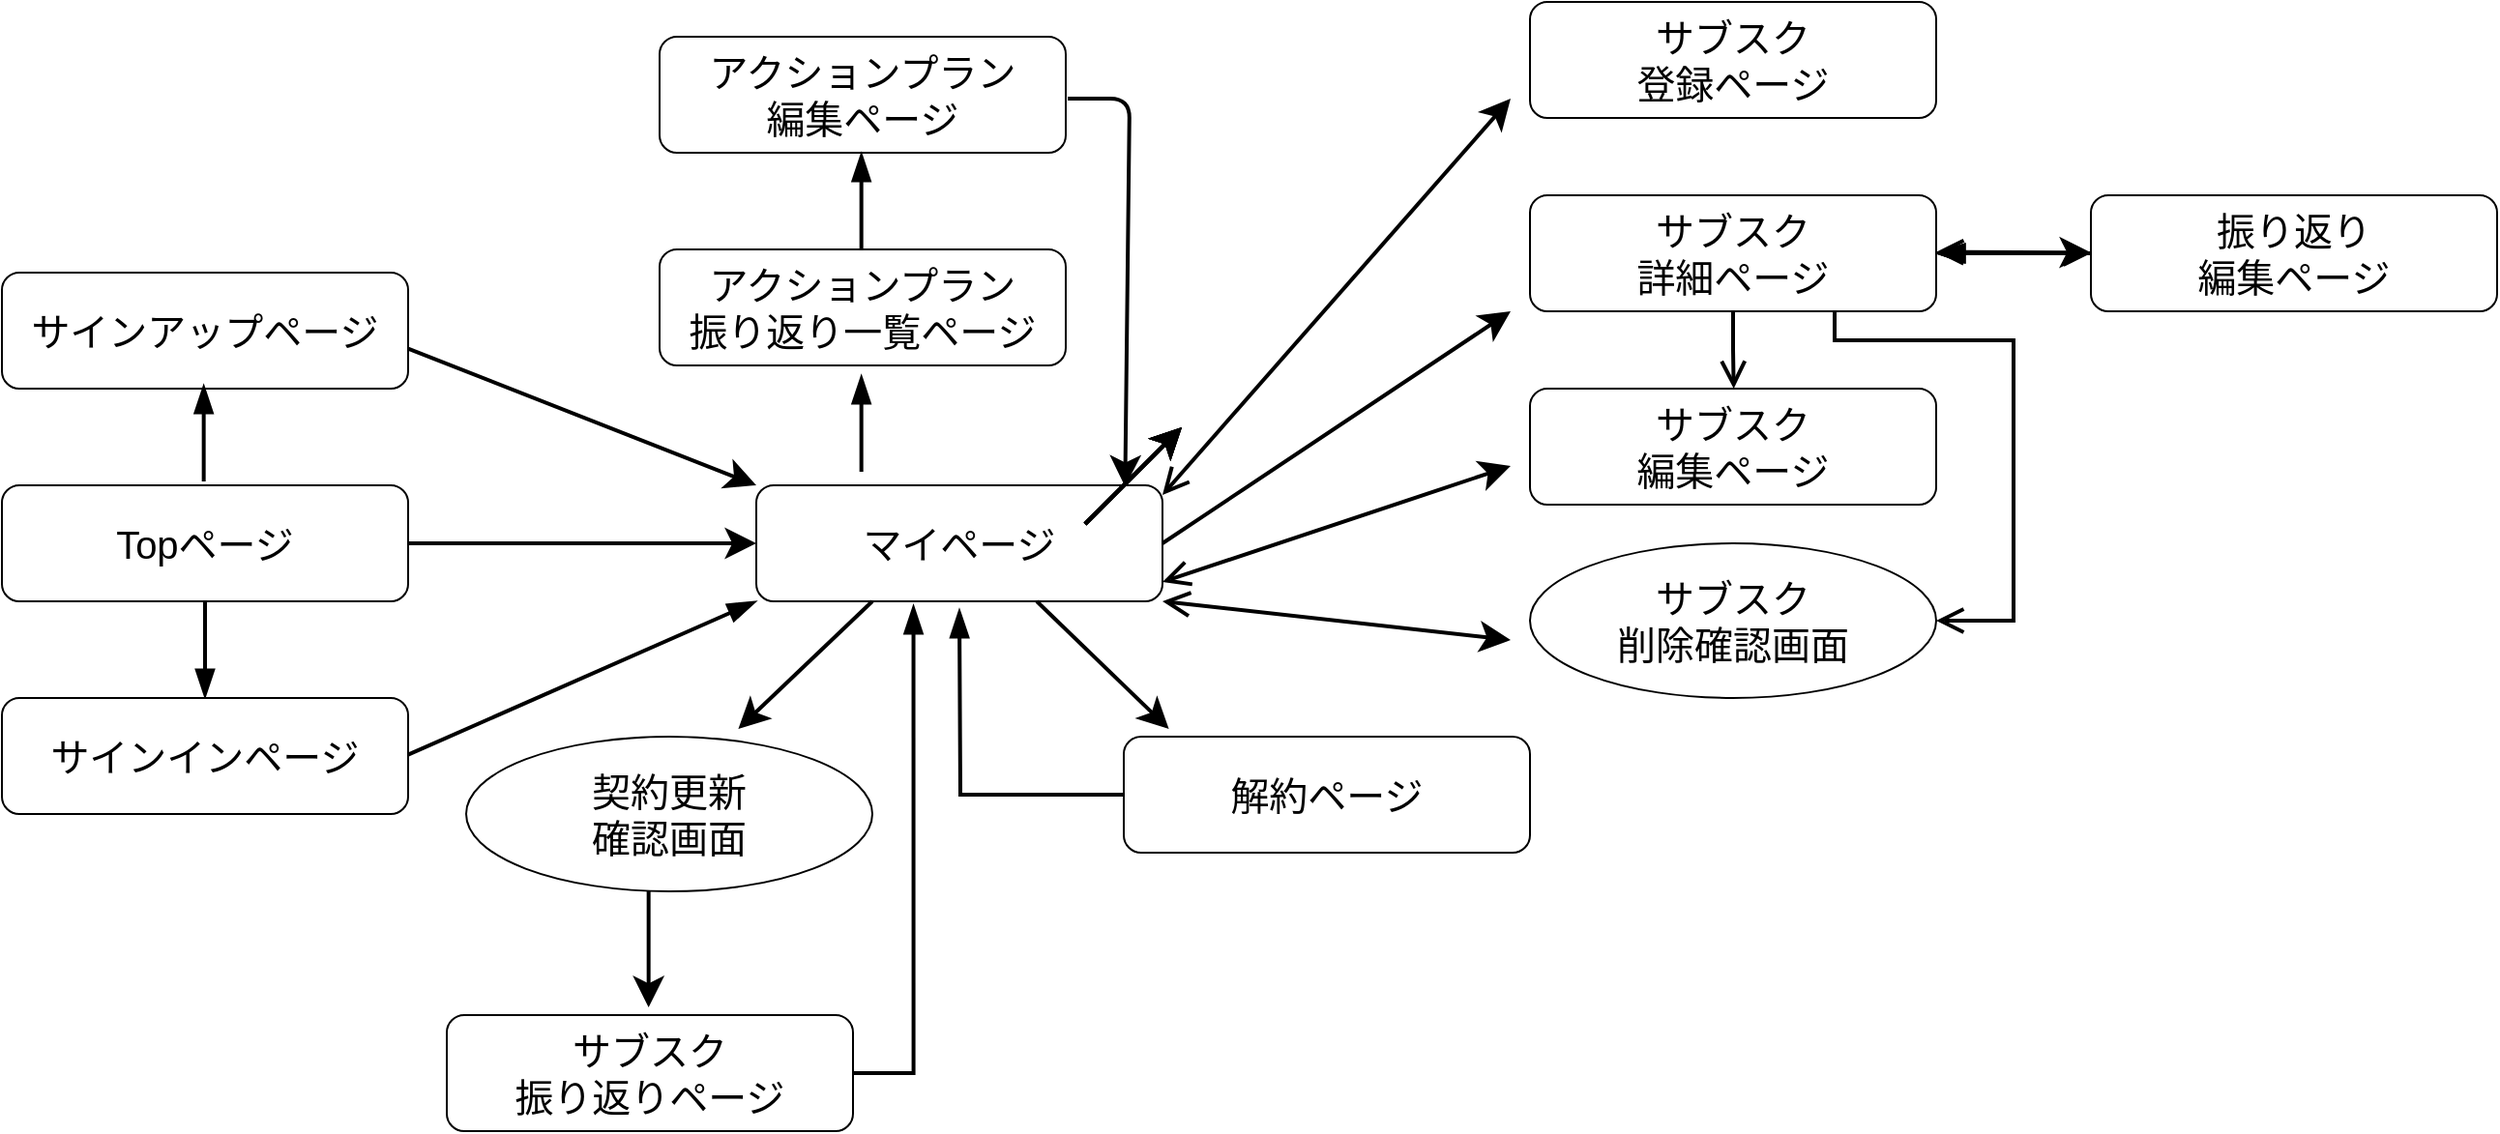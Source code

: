 <mxfile>
    <diagram id="J6ci4ZyoHDidFsTACrlb" name="ページ1">
        <mxGraphModel dx="1432" dy="1608" grid="1" gridSize="10" guides="1" tooltips="1" connect="1" arrows="1" fold="1" page="1" pageScale="1" pageWidth="1169" pageHeight="827" background="none" math="0" shadow="0">
            <root>
                <mxCell id="0"/>
                <mxCell id="1" parent="0"/>
                <mxCell id="106" value="" style="edgeStyle=orthogonalEdgeStyle;rounded=0;orthogonalLoop=1;jettySize=auto;html=1;startArrow=none;startFill=0;endArrow=blockThin;endFill=1;startSize=10;endSize=10;strokeWidth=2;" edge="1" parent="1" source="107" target="109">
                    <mxGeometry relative="1" as="geometry"/>
                </mxCell>
                <mxCell id="107" value="&lt;font style=&quot;font-size: 20px&quot;&gt;Topページ&lt;/font&gt;" style="rounded=1;whiteSpace=wrap;html=1;" vertex="1" parent="1">
                    <mxGeometry x="654" y="-24" width="210" height="60" as="geometry"/>
                </mxCell>
                <mxCell id="108" value="&lt;font style=&quot;font-size: 20px&quot;&gt;マイページ&lt;/font&gt;" style="rounded=1;whiteSpace=wrap;html=1;" vertex="1" parent="1">
                    <mxGeometry x="1044" y="-24" width="210" height="60" as="geometry"/>
                </mxCell>
                <mxCell id="109" value="&lt;font style=&quot;font-size: 20px&quot;&gt;サインインページ&lt;/font&gt;" style="rounded=1;whiteSpace=wrap;html=1;" vertex="1" parent="1">
                    <mxGeometry x="654" y="86" width="210" height="60" as="geometry"/>
                </mxCell>
                <mxCell id="110" value="&lt;span style=&quot;font-size: 20px&quot;&gt;サインアップページ&lt;/span&gt;" style="rounded=1;whiteSpace=wrap;html=1;" vertex="1" parent="1">
                    <mxGeometry x="654" y="-134" width="210" height="60" as="geometry"/>
                </mxCell>
                <mxCell id="111" style="edgeStyle=orthogonalEdgeStyle;rounded=0;orthogonalLoop=1;jettySize=auto;html=1;startArrow=none;startFill=0;endArrow=blockThin;endFill=1;startSize=10;endSize=10;strokeWidth=2;entryX=0.5;entryY=1;entryDx=0;entryDy=0;exitX=0;exitY=0.5;exitDx=0;exitDy=0;" edge="1" parent="1" source="112">
                    <mxGeometry relative="1" as="geometry">
                        <mxPoint x="1149" y="40" as="targetPoint"/>
                        <mxPoint x="1214" y="138" as="sourcePoint"/>
                    </mxGeometry>
                </mxCell>
                <mxCell id="112" value="&lt;font style=&quot;font-size: 20px&quot;&gt;解約ページ&lt;/font&gt;" style="rounded=1;whiteSpace=wrap;html=1;" vertex="1" parent="1">
                    <mxGeometry x="1234" y="106" width="210" height="60" as="geometry"/>
                </mxCell>
                <mxCell id="113" value="" style="edgeStyle=orthogonalEdgeStyle;rounded=0;orthogonalLoop=1;jettySize=auto;html=1;startArrow=none;startFill=0;endArrow=blockThin;endFill=1;startSize=10;endSize=10;strokeWidth=2;" edge="1" parent="1" source="116" target="123">
                    <mxGeometry relative="1" as="geometry"/>
                </mxCell>
                <mxCell id="114" value="" style="edgeStyle=orthogonalEdgeStyle;rounded=0;orthogonalLoop=1;jettySize=auto;html=1;startArrow=none;startFill=0;endArrow=blockThin;endFill=1;startSize=10;endSize=10;strokeWidth=2;" edge="1" parent="1" source="116" target="123">
                    <mxGeometry relative="1" as="geometry"/>
                </mxCell>
                <mxCell id="115" value="" style="edgeStyle=orthogonalEdgeStyle;rounded=0;orthogonalLoop=1;jettySize=auto;html=1;startArrow=open;startFill=0;endArrow=blockThin;endFill=1;startSize=10;endSize=10;strokeWidth=2;" edge="1" parent="1" source="116" target="123">
                    <mxGeometry relative="1" as="geometry"/>
                </mxCell>
                <mxCell id="116" value="&lt;font style=&quot;font-size: 20px&quot;&gt;振り返り&lt;br&gt;編集ページ&lt;br&gt;&lt;/font&gt;" style="rounded=1;whiteSpace=wrap;html=1;" vertex="1" parent="1">
                    <mxGeometry x="1734" y="-174" width="210" height="60" as="geometry"/>
                </mxCell>
                <mxCell id="117" value="&lt;font style=&quot;font-size: 20px&quot;&gt;アクションプラン&lt;br&gt;編集ページ&lt;br&gt;&lt;/font&gt;" style="rounded=1;whiteSpace=wrap;html=1;" vertex="1" parent="1">
                    <mxGeometry x="994" y="-256" width="210" height="60" as="geometry"/>
                </mxCell>
                <mxCell id="118" value="&lt;font style=&quot;font-size: 20px&quot;&gt;アクションプラン&lt;br&gt;振り返り一覧ページ&lt;br&gt;&lt;/font&gt;" style="rounded=1;whiteSpace=wrap;html=1;" vertex="1" parent="1">
                    <mxGeometry x="994" y="-146" width="210" height="60" as="geometry"/>
                </mxCell>
                <mxCell id="119" style="edgeStyle=orthogonalEdgeStyle;rounded=0;orthogonalLoop=1;jettySize=auto;html=1;exitX=1;exitY=0.5;exitDx=0;exitDy=0;startArrow=none;startFill=0;endArrow=blockThin;endFill=1;startSize=10;endSize=10;strokeWidth=2;entryX=0.387;entryY=1.033;entryDx=0;entryDy=0;entryPerimeter=0;" edge="1" parent="1" source="120" target="108">
                    <mxGeometry relative="1" as="geometry">
                        <mxPoint x="1134" y="280.667" as="targetPoint"/>
                    </mxGeometry>
                </mxCell>
                <mxCell id="120" value="&lt;font style=&quot;font-size: 20px&quot;&gt;サブスク&lt;br&gt;振り返りページ&lt;br&gt;&lt;/font&gt;" style="rounded=1;whiteSpace=wrap;html=1;" vertex="1" parent="1">
                    <mxGeometry x="884" y="250" width="210" height="60" as="geometry"/>
                </mxCell>
                <mxCell id="121" style="edgeStyle=orthogonalEdgeStyle;rounded=0;orthogonalLoop=1;jettySize=auto;html=1;exitX=0.5;exitY=1;exitDx=0;exitDy=0;startArrow=none;startFill=0;endArrow=open;endFill=0;startSize=10;endSize=10;strokeWidth=2;" edge="1" parent="1" source="123">
                    <mxGeometry relative="1" as="geometry">
                        <mxPoint x="1549.333" y="-74" as="targetPoint"/>
                    </mxGeometry>
                </mxCell>
                <mxCell id="122" style="edgeStyle=orthogonalEdgeStyle;rounded=0;orthogonalLoop=1;jettySize=auto;html=1;exitX=0.75;exitY=1;exitDx=0;exitDy=0;startArrow=none;startFill=0;endArrow=open;endFill=0;startSize=10;endSize=10;strokeWidth=2;entryX=1;entryY=0.5;entryDx=0;entryDy=0;" edge="1" parent="1" source="123" target="125">
                    <mxGeometry relative="1" as="geometry">
                        <mxPoint x="1694" y="126" as="targetPoint"/>
                        <Array as="points">
                            <mxPoint x="1601" y="-99"/>
                            <mxPoint x="1694" y="-99"/>
                            <mxPoint x="1694" y="46"/>
                        </Array>
                    </mxGeometry>
                </mxCell>
                <mxCell id="123" value="&lt;font style=&quot;font-size: 20px&quot;&gt;サブスク&lt;br&gt;詳細ページ&lt;br&gt;&lt;/font&gt;" style="rounded=1;whiteSpace=wrap;html=1;" vertex="1" parent="1">
                    <mxGeometry x="1444" y="-174" width="210" height="60" as="geometry"/>
                </mxCell>
                <mxCell id="124" value="&lt;font style=&quot;font-size: 20px&quot;&gt;サブスク&lt;br&gt;編集ページ&lt;br&gt;&lt;/font&gt;" style="rounded=1;whiteSpace=wrap;html=1;" vertex="1" parent="1">
                    <mxGeometry x="1444" y="-74" width="210" height="60" as="geometry"/>
                </mxCell>
                <mxCell id="125" value="&lt;font style=&quot;font-size: 20px&quot;&gt;サブスク&lt;br&gt;削除確認画面&lt;/font&gt;" style="ellipse;whiteSpace=wrap;html=1;" vertex="1" parent="1">
                    <mxGeometry x="1444" y="6" width="210" height="80" as="geometry"/>
                </mxCell>
                <mxCell id="126" value="&lt;font style=&quot;font-size: 20px&quot;&gt;サブスク&lt;br&gt;登録ページ&lt;br&gt;&lt;/font&gt;" style="rounded=1;whiteSpace=wrap;html=1;" vertex="1" parent="1">
                    <mxGeometry x="1444" y="-274" width="210" height="60" as="geometry"/>
                </mxCell>
                <mxCell id="127" value="&lt;span style=&quot;font-size: 20px&quot;&gt;契約更新&lt;/span&gt;&lt;br style=&quot;font-size: 20px&quot;&gt;&lt;span style=&quot;font-size: 20px&quot;&gt;確認画面&lt;/span&gt;" style="ellipse;whiteSpace=wrap;html=1;" vertex="1" parent="1">
                    <mxGeometry x="894" y="106" width="210" height="80" as="geometry"/>
                </mxCell>
                <mxCell id="128" value="" style="endArrow=classic;startArrow=none;html=1;exitX=1;exitY=0.5;exitDx=0;exitDy=0;entryX=0;entryY=0.5;entryDx=0;entryDy=0;strokeWidth=2;endSize=10;startSize=10;startFill=0;" edge="1" parent="1" source="107" target="108">
                    <mxGeometry width="50" height="50" relative="1" as="geometry">
                        <mxPoint x="1194" y="66" as="sourcePoint"/>
                        <mxPoint x="1244" y="16" as="targetPoint"/>
                        <Array as="points"/>
                    </mxGeometry>
                </mxCell>
                <mxCell id="129" value="" style="endArrow=classic;startArrow=none;html=1;exitX=1;exitY=0.5;exitDx=0;exitDy=0;entryX=0;entryY=0;entryDx=0;entryDy=0;strokeWidth=2;endSize=10;startSize=10;startFill=0;" edge="1" parent="1" target="108">
                    <mxGeometry width="50" height="50" relative="1" as="geometry">
                        <mxPoint x="864" y="-94.67" as="sourcePoint"/>
                        <mxPoint x="1044" y="-94.67" as="targetPoint"/>
                        <Array as="points"/>
                    </mxGeometry>
                </mxCell>
                <mxCell id="130" value="" style="endArrow=blockThin;startArrow=none;html=1;exitX=1;exitY=0.5;exitDx=0;exitDy=0;entryX=0;entryY=1;entryDx=0;entryDy=0;strokeWidth=2;endSize=10;startSize=10;endFill=1;startFill=0;" edge="1" parent="1" target="108">
                    <mxGeometry width="50" height="50" relative="1" as="geometry">
                        <mxPoint x="864" y="115.33" as="sourcePoint"/>
                        <mxPoint x="1044" y="186" as="targetPoint"/>
                        <Array as="points"/>
                    </mxGeometry>
                </mxCell>
                <mxCell id="131" value="" style="edgeStyle=orthogonalEdgeStyle;rounded=0;orthogonalLoop=1;jettySize=auto;html=1;startArrow=none;startFill=0;endArrow=blockThin;endFill=1;startSize=10;endSize=10;strokeWidth=2;" edge="1" parent="1">
                    <mxGeometry relative="1" as="geometry">
                        <mxPoint x="758.33" y="-26" as="sourcePoint"/>
                        <mxPoint x="758.33" y="-76" as="targetPoint"/>
                    </mxGeometry>
                </mxCell>
                <mxCell id="132" value="" style="edgeStyle=orthogonalEdgeStyle;rounded=0;orthogonalLoop=1;jettySize=auto;html=1;startArrow=none;startFill=0;endArrow=blockThin;endFill=1;startSize=10;endSize=10;strokeWidth=2;" edge="1" parent="1">
                    <mxGeometry relative="1" as="geometry">
                        <mxPoint x="1098.33" y="-31" as="sourcePoint"/>
                        <mxPoint x="1098.33" y="-81" as="targetPoint"/>
                    </mxGeometry>
                </mxCell>
                <mxCell id="133" value="" style="edgeStyle=orthogonalEdgeStyle;rounded=0;orthogonalLoop=1;jettySize=auto;html=1;startArrow=none;startFill=0;endArrow=blockThin;endFill=1;startSize=10;endSize=10;strokeWidth=2;" edge="1" parent="1">
                    <mxGeometry relative="1" as="geometry">
                        <mxPoint x="1098.33" y="-146" as="sourcePoint"/>
                        <mxPoint x="1098.33" y="-196" as="targetPoint"/>
                    </mxGeometry>
                </mxCell>
                <mxCell id="134" value="" style="endArrow=classic;html=1;startSize=10;endSize=10;strokeWidth=2;startArrow=none;startFill=0;" edge="1" parent="1">
                    <mxGeometry width="50" height="50" relative="1" as="geometry">
                        <mxPoint x="1254" y="6" as="sourcePoint"/>
                        <mxPoint x="1434" y="-114" as="targetPoint"/>
                        <Array as="points">
                            <mxPoint x="1284" y="-14"/>
                        </Array>
                    </mxGeometry>
                </mxCell>
                <mxCell id="135" value="" style="endArrow=classic;html=1;startSize=10;endSize=10;strokeWidth=2;startArrow=open;startFill=0;" edge="1" parent="1">
                    <mxGeometry width="50" height="50" relative="1" as="geometry">
                        <mxPoint x="1254" y="26" as="sourcePoint"/>
                        <mxPoint x="1434" y="-34" as="targetPoint"/>
                    </mxGeometry>
                </mxCell>
                <mxCell id="136" value="" style="endArrow=classic;html=1;startSize=10;endSize=10;strokeWidth=2;startArrow=open;startFill=0;" edge="1" parent="1">
                    <mxGeometry width="50" height="50" relative="1" as="geometry">
                        <mxPoint x="1254" y="36" as="sourcePoint"/>
                        <mxPoint x="1434" y="56" as="targetPoint"/>
                    </mxGeometry>
                </mxCell>
                <mxCell id="137" value="" style="endArrow=classic;html=1;startSize=10;endSize=10;strokeWidth=2;entryX=0.908;entryY=0.011;entryDx=0;entryDy=0;entryPerimeter=0;" edge="1" parent="1" target="108">
                    <mxGeometry width="50" height="50" relative="1" as="geometry">
                        <mxPoint x="1205" y="-224" as="sourcePoint"/>
                        <mxPoint x="1237" y="-64" as="targetPoint"/>
                        <Array as="points">
                            <mxPoint x="1237" y="-224"/>
                        </Array>
                    </mxGeometry>
                </mxCell>
                <mxCell id="138" value="" style="endArrow=classic;html=1;startSize=10;endSize=10;strokeWidth=2;entryX=0.67;entryY=-0.05;entryDx=0;entryDy=0;entryPerimeter=0;" edge="1" parent="1" target="127">
                    <mxGeometry width="50" height="50" relative="1" as="geometry">
                        <mxPoint x="1104" y="36" as="sourcePoint"/>
                        <mxPoint x="1154" y="-14" as="targetPoint"/>
                    </mxGeometry>
                </mxCell>
                <mxCell id="139" value="" style="endArrow=classic;html=1;startSize=10;endSize=10;strokeWidth=2;" edge="1" parent="1">
                    <mxGeometry width="50" height="50" relative="1" as="geometry">
                        <mxPoint x="988.33" y="186" as="sourcePoint"/>
                        <mxPoint x="988.33" y="246" as="targetPoint"/>
                    </mxGeometry>
                </mxCell>
                <mxCell id="140" value="" style="endArrow=classic;html=1;startSize=10;endSize=10;strokeWidth=2;entryX=0.111;entryY=-0.067;entryDx=0;entryDy=0;entryPerimeter=0;" edge="1" parent="1" target="112">
                    <mxGeometry width="50" height="50" relative="1" as="geometry">
                        <mxPoint x="1189" y="36" as="sourcePoint"/>
                        <mxPoint x="1239" y="96" as="targetPoint"/>
                    </mxGeometry>
                </mxCell>
                <mxCell id="141" value="" style="endArrow=classic;html=1;startSize=10;endSize=10;strokeWidth=2;startArrow=open;startFill=0;" edge="1" parent="1" target="116">
                    <mxGeometry width="50" height="50" relative="1" as="geometry">
                        <mxPoint x="1654" y="-144.67" as="sourcePoint"/>
                        <mxPoint x="1714" y="-144.67" as="targetPoint"/>
                    </mxGeometry>
                </mxCell>
                <mxCell id="142" value="" style="endArrow=classic;html=1;startSize=10;endSize=10;strokeWidth=2;startArrow=open;startFill=0;" edge="1" parent="1">
                    <mxGeometry width="50" height="50" relative="1" as="geometry">
                        <mxPoint x="1254" y="-19" as="sourcePoint"/>
                        <mxPoint x="1434" y="-224" as="targetPoint"/>
                    </mxGeometry>
                </mxCell>
                <mxCell id="143" value="" style="endArrow=classic;html=1;startSize=10;endSize=10;strokeWidth=2;" edge="1" parent="1">
                    <mxGeometry width="50" height="50" relative="1" as="geometry">
                        <mxPoint x="1214" y="-4" as="sourcePoint"/>
                        <mxPoint x="1264" y="-54" as="targetPoint"/>
                    </mxGeometry>
                </mxCell>
                <mxCell id="144" value="" style="endArrow=classic;html=1;startSize=10;endSize=10;strokeWidth=2;" edge="1" parent="1">
                    <mxGeometry width="50" height="50" relative="1" as="geometry">
                        <mxPoint x="1214" y="-4" as="sourcePoint"/>
                        <mxPoint x="1264" y="-54" as="targetPoint"/>
                    </mxGeometry>
                </mxCell>
                <mxCell id="145" value="" style="endArrow=classic;html=1;startSize=10;endSize=10;strokeWidth=2;" edge="1" parent="1">
                    <mxGeometry width="50" height="50" relative="1" as="geometry">
                        <mxPoint x="1214" y="-4" as="sourcePoint"/>
                        <mxPoint x="1264" y="-54" as="targetPoint"/>
                    </mxGeometry>
                </mxCell>
                <mxCell id="146" value="" style="endArrow=classic;html=1;startSize=10;endSize=10;strokeWidth=2;" edge="1" parent="1">
                    <mxGeometry width="50" height="50" relative="1" as="geometry">
                        <mxPoint x="1214" y="-4" as="sourcePoint"/>
                        <mxPoint x="1264" y="-54" as="targetPoint"/>
                    </mxGeometry>
                </mxCell>
                <mxCell id="147" value="" style="endArrow=classic;html=1;startSize=10;endSize=10;strokeWidth=2;" edge="1" parent="1">
                    <mxGeometry width="50" height="50" relative="1" as="geometry">
                        <mxPoint x="1214" y="-4" as="sourcePoint"/>
                        <mxPoint x="1264" y="-54" as="targetPoint"/>
                    </mxGeometry>
                </mxCell>
            </root>
        </mxGraphModel>
    </diagram>
</mxfile>